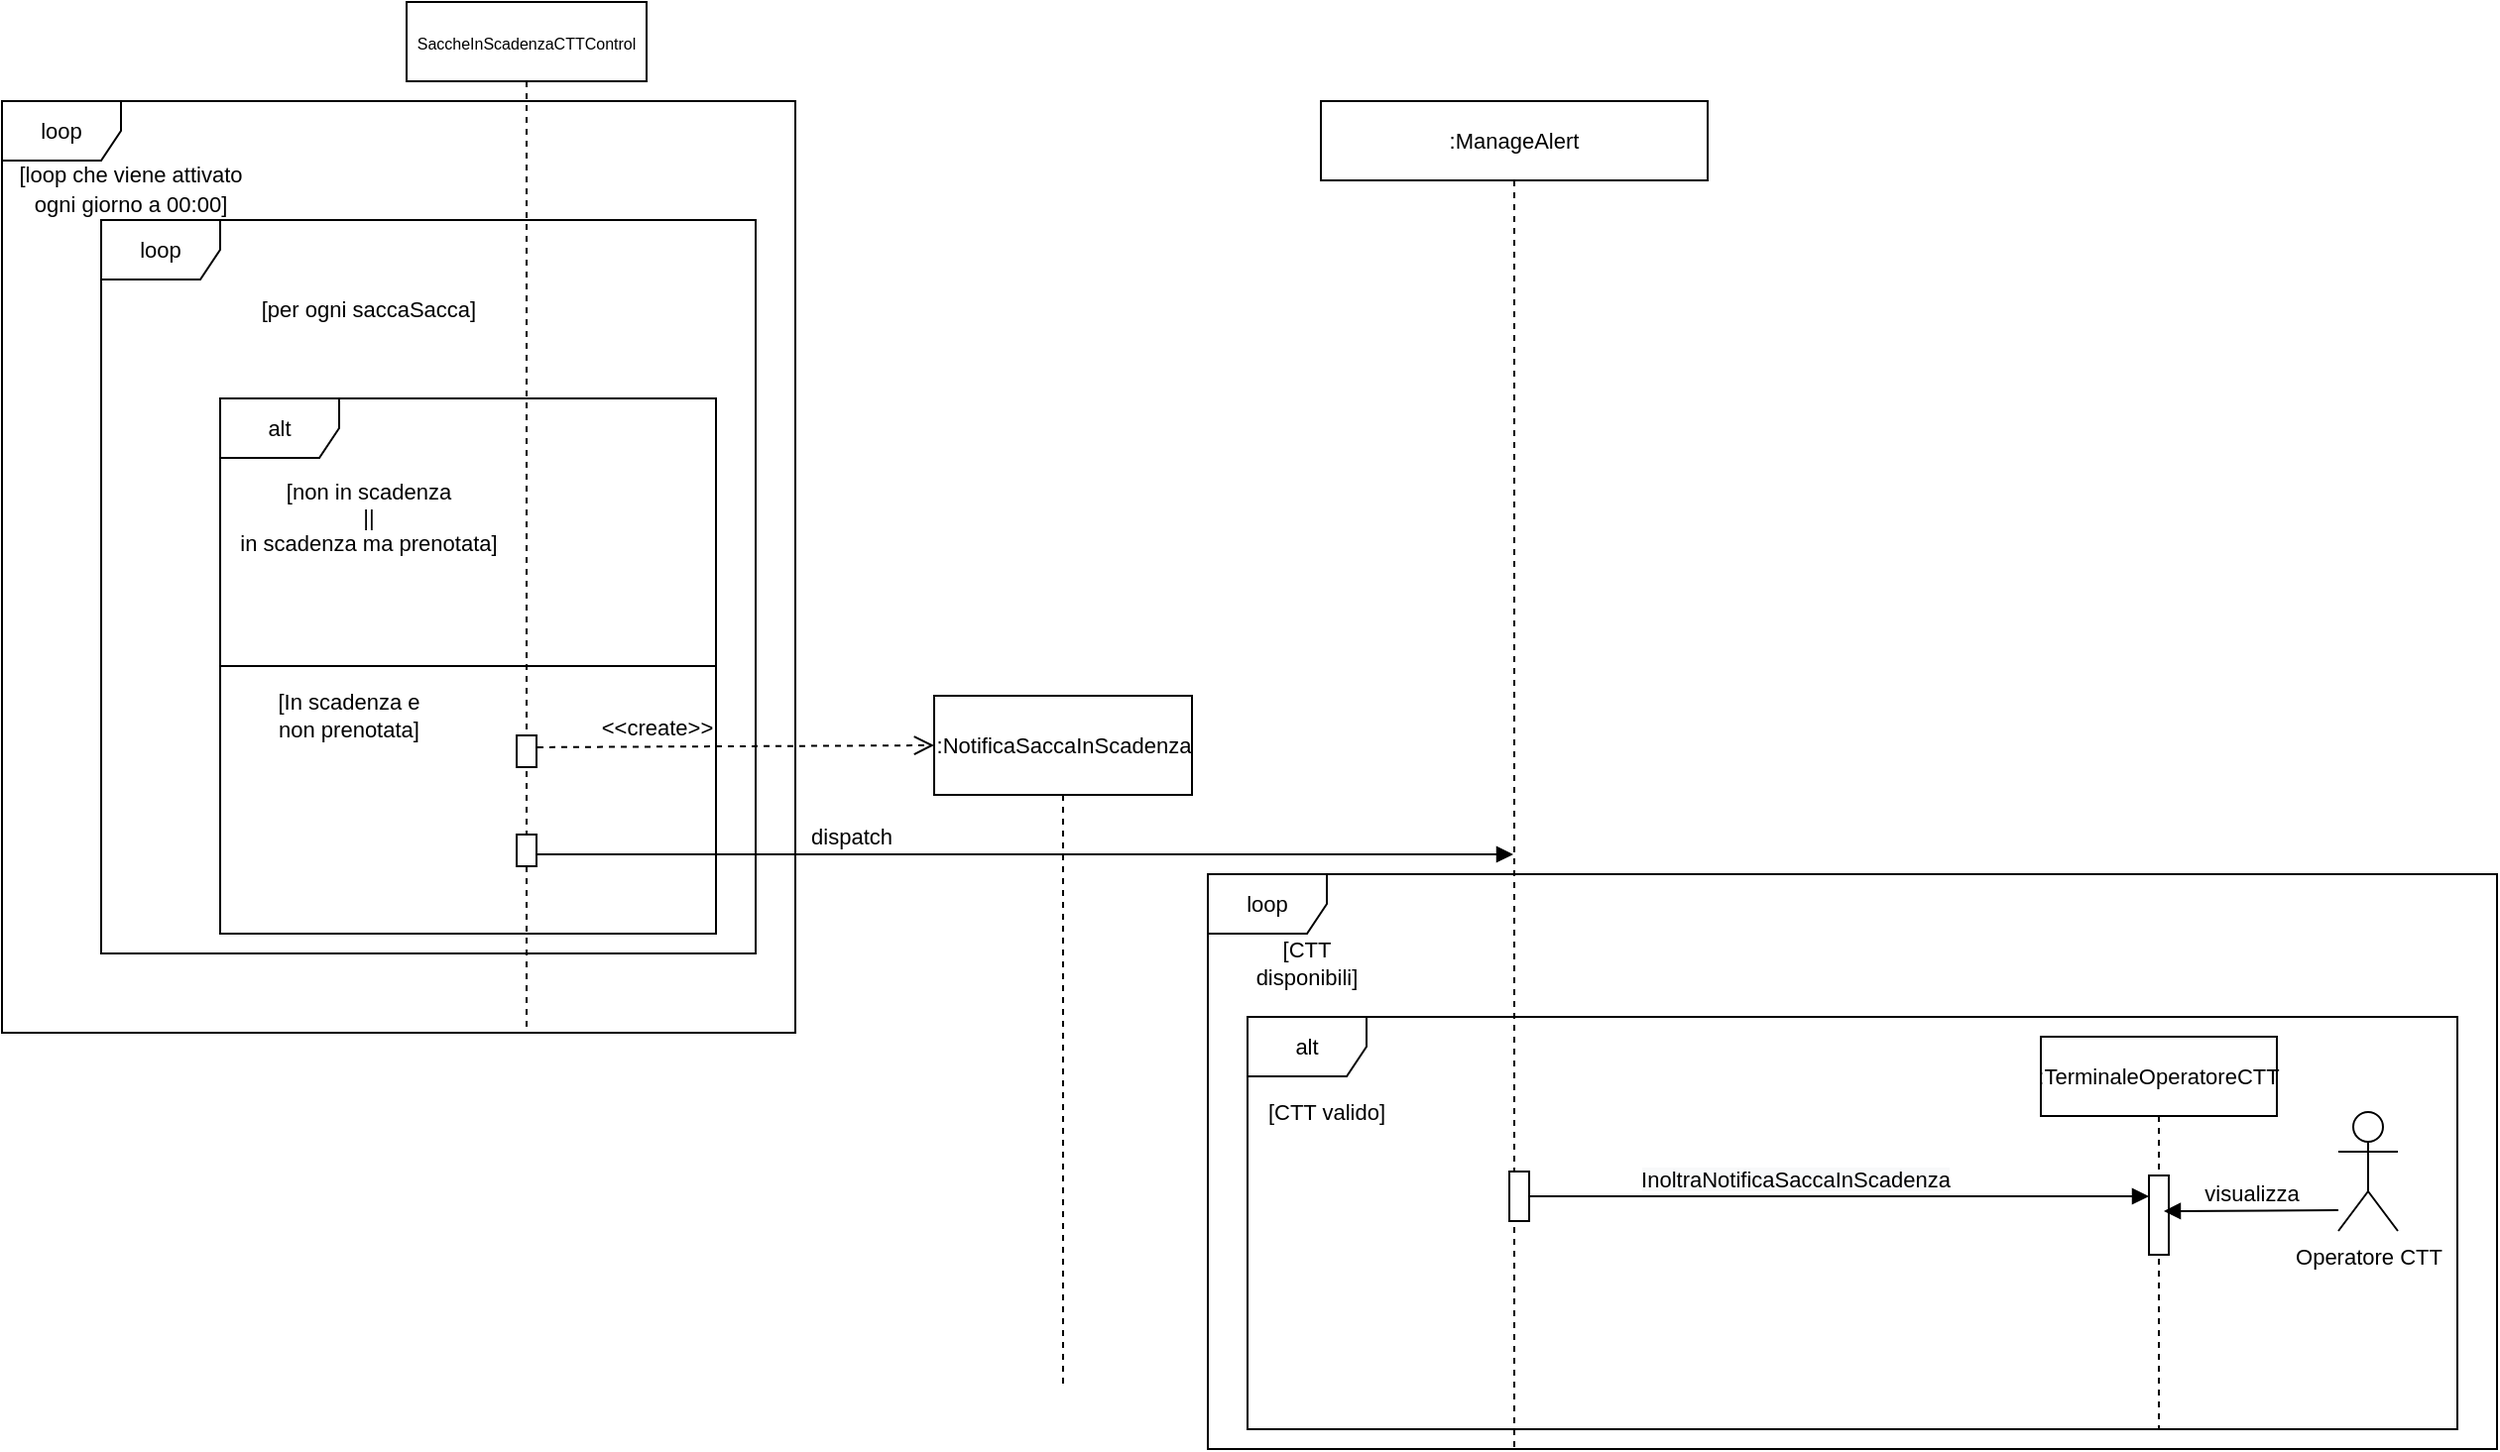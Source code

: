 <mxfile version="13.9.9" type="device"><diagram id="Vnkok-W9-Jrejv4yDqxl" name="Page-1"><mxGraphModel dx="2500" dy="967" grid="1" gridSize="10" guides="1" tooltips="1" connect="1" arrows="1" fold="1" page="1" pageScale="1" pageWidth="827" pageHeight="1169" math="0" shadow="0"><root><mxCell id="0"/><mxCell id="1" parent="0"/><mxCell id="wqaZc6tk581GsKbGcC3J-25" value="&amp;lt;&amp;lt;create&amp;gt;&amp;gt;" style="html=1;verticalAlign=bottom;endArrow=open;dashed=1;endSize=8;fontSize=11;entryX=0;entryY=0.5;entryDx=0;entryDy=0;" parent="1" target="wqaZc6tk581GsKbGcC3J-30" edge="1"><mxGeometry x="-0.359" y="1" relative="1" as="geometry"><mxPoint x="194.0" y="416" as="sourcePoint"/><mxPoint x="361" y="416" as="targetPoint"/><mxPoint as="offset"/></mxGeometry></mxCell><mxCell id="4-zokjUCsEeQYH9BpNde-11" value="dispatch" style="html=1;verticalAlign=bottom;endArrow=block;fontSize=11;" parent="1" target="wqaZc6tk581GsKbGcC3J-36" edge="1"><mxGeometry x="-0.343" width="80" relative="1" as="geometry"><mxPoint x="194" y="470.0" as="sourcePoint"/><mxPoint x="415" y="470.18" as="targetPoint"/><mxPoint as="offset"/></mxGeometry></mxCell><mxCell id="wqaZc6tk581GsKbGcC3J-46" value="loop" style="shape=umlFrame;whiteSpace=wrap;html=1;fontSize=11;" parent="1" vertex="1"><mxGeometry x="538" y="480" width="650" height="290" as="geometry"/></mxCell><mxCell id="wqaZc6tk581GsKbGcC3J-51" value="alt" style="shape=umlFrame;whiteSpace=wrap;html=1;fontSize=11;" parent="1" vertex="1"><mxGeometry x="558" y="552" width="610" height="208" as="geometry"/></mxCell><mxCell id="wqaZc6tk581GsKbGcC3J-7" value="loop" style="shape=umlFrame;whiteSpace=wrap;html=1;fontSize=11;" parent="1" vertex="1"><mxGeometry x="-20" y="150" width="330" height="370" as="geometry"/></mxCell><mxCell id="4-zokjUCsEeQYH9BpNde-3" value="loop" style="shape=umlFrame;whiteSpace=wrap;html=1;fontSize=11;" parent="1" vertex="1"><mxGeometry x="-70" y="90" width="400" height="470" as="geometry"/></mxCell><mxCell id="wqaZc6tk581GsKbGcC3J-10" value="alt" style="shape=umlFrame;whiteSpace=wrap;html=1;fontSize=11;" parent="1" vertex="1"><mxGeometry x="40" y="240" width="250" height="270" as="geometry"/></mxCell><mxCell id="4-zokjUCsEeQYH9BpNde-1" value="&lt;br&gt;&lt;font style=&quot;font-size: 8px&quot;&gt;SaccheInScadenzaCTTControl&lt;/font&gt;&lt;br&gt;&lt;span style=&quot;color: rgba(0 , 0 , 0 , 0) ; font-family: monospace ; font-size: 0px&quot;&gt;%3CmxGraphModel%3E%3Croot%3E%3CmxCell%20id%3D%220%22%2F%3E%3CmxCell%20id%3D%221%22%20parent%3D%220%22%2F%3E%3CmxCell%20id%3D%222%22%20value%3D%22%3AManageAlertControl%22%20style%3D%22shape%3DumlLifeline%3Bperimeter%3DlifelinePerimeter%3BwhiteSpace%3Dwrap%3Bhtml%3D1%3Bcontainer%3D1%3Bcollapsible%3D0%3BrecursiveResize%3D0%3BoutlineConnect%3D0%3BfontSize%3D11%3Bsize%3D40%3B%22%20vertex%3D%221%22%20parent%3D%221%22%3E%3CmxGeometry%20x%3D%22560%22%20y%3D%22118%22%20width%3D%22100%22%20height%3D%22400%22%20as%3D%22geometry%22%2F%3E%3C%2FmxCell%3E%3C%2Froot%3E%3C%2FmxGraphModel%3EA&lt;/span&gt;" style="shape=umlLifeline;perimeter=lifelinePerimeter;whiteSpace=wrap;html=1;container=1;collapsible=0;recursiveResize=0;outlineConnect=0;fontSize=11;size=40;" parent="1" vertex="1"><mxGeometry x="134" y="40" width="121" height="520" as="geometry"/></mxCell><mxCell id="vwr2DHk3F1tqh-DS-Bl0-10" value="" style="html=1;points=[];perimeter=orthogonalPerimeter;fontSize=11;" parent="4-zokjUCsEeQYH9BpNde-1" vertex="1"><mxGeometry x="55.5" y="370" width="10" height="16" as="geometry"/></mxCell><mxCell id="vwr2DHk3F1tqh-DS-Bl0-11" value="" style="html=1;points=[];perimeter=orthogonalPerimeter;fontSize=11;" parent="4-zokjUCsEeQYH9BpNde-1" vertex="1"><mxGeometry x="55.5" y="420" width="10" height="16" as="geometry"/></mxCell><mxCell id="wqaZc6tk581GsKbGcC3J-9" value="[per ogni saccaSacca]" style="text;html=1;strokeColor=none;fillColor=none;align=center;verticalAlign=middle;whiteSpace=wrap;rounded=0;fontSize=11;" parent="1" vertex="1"><mxGeometry x="50" y="180" width="130" height="30" as="geometry"/></mxCell><mxCell id="wqaZc6tk581GsKbGcC3J-17" value="[In scadenza e non prenotata]" style="text;html=1;strokeColor=none;fillColor=none;align=center;verticalAlign=middle;whiteSpace=wrap;rounded=0;fontSize=11;" parent="1" vertex="1"><mxGeometry x="60" y="390" width="90" height="20" as="geometry"/></mxCell><mxCell id="wqaZc6tk581GsKbGcC3J-18" value="[non in scadenza &lt;br&gt;||&lt;br&gt;in scadenza ma prenotata]" style="text;html=1;strokeColor=none;fillColor=none;align=center;verticalAlign=middle;whiteSpace=wrap;rounded=0;fontSize=11;" parent="1" vertex="1"><mxGeometry x="40" y="290" width="150" height="20" as="geometry"/></mxCell><mxCell id="wqaZc6tk581GsKbGcC3J-30" value=":NotificaSaccaInScadenza" style="html=1;fontSize=11;" parent="1" vertex="1"><mxGeometry x="400" y="390" width="130" height="50" as="geometry"/></mxCell><mxCell id="wqaZc6tk581GsKbGcC3J-36" value=":ManageAlert" style="shape=umlLifeline;perimeter=lifelinePerimeter;whiteSpace=wrap;html=1;container=1;collapsible=0;recursiveResize=0;outlineConnect=0;fontSize=11;size=40;" parent="1" vertex="1"><mxGeometry x="595" y="90" width="195" height="680" as="geometry"/></mxCell><mxCell id="vwr2DHk3F1tqh-DS-Bl0-6" value="" style="html=1;points=[];perimeter=orthogonalPerimeter;fontSize=11;" parent="wqaZc6tk581GsKbGcC3J-36" vertex="1"><mxGeometry x="95" y="540" width="10" height="25" as="geometry"/></mxCell><mxCell id="wqaZc6tk581GsKbGcC3J-48" value="[CTT disponibili]" style="text;html=1;strokeColor=none;fillColor=none;align=center;verticalAlign=middle;whiteSpace=wrap;rounded=0;fontSize=11;" parent="1" vertex="1"><mxGeometry x="548" y="510" width="80" height="30" as="geometry"/></mxCell><mxCell id="wqaZc6tk581GsKbGcC3J-52" value="[CTT valido]" style="text;html=1;strokeColor=none;fillColor=none;align=center;verticalAlign=middle;whiteSpace=wrap;rounded=0;fontSize=11;" parent="1" vertex="1"><mxGeometry x="558" y="585" width="80" height="30" as="geometry"/></mxCell><mxCell id="wqaZc6tk581GsKbGcC3J-55" value="&lt;span style=&quot;background-color: rgb(248 , 249 , 250)&quot;&gt;InoltraNotificaSaccaInScadenza&lt;/span&gt;" style="html=1;verticalAlign=bottom;endArrow=block;fontSize=11;" parent="1" source="vwr2DHk3F1tqh-DS-Bl0-6" target="wqaZc6tk581GsKbGcC3J-63" edge="1"><mxGeometry x="-0.143" width="80" relative="1" as="geometry"><mxPoint x="762" y="632" as="sourcePoint"/><mxPoint x="898" y="660" as="targetPoint"/><mxPoint as="offset"/></mxGeometry></mxCell><mxCell id="wqaZc6tk581GsKbGcC3J-60" value=":TerminaleOperatoreCTT" style="shape=umlLifeline;perimeter=lifelinePerimeter;whiteSpace=wrap;html=1;container=1;collapsible=0;recursiveResize=0;outlineConnect=0;fontSize=11;" parent="1" vertex="1"><mxGeometry x="958" y="562" width="119" height="198" as="geometry"/></mxCell><mxCell id="wqaZc6tk581GsKbGcC3J-63" value="" style="html=1;points=[];perimeter=orthogonalPerimeter;fontSize=11;" parent="wqaZc6tk581GsKbGcC3J-60" vertex="1"><mxGeometry x="54.5" y="70" width="10" height="40" as="geometry"/></mxCell><mxCell id="wqaZc6tk581GsKbGcC3J-61" value="visualizza" style="html=1;verticalAlign=bottom;endArrow=block;fontSize=11;" parent="1" edge="1"><mxGeometry width="80" relative="1" as="geometry"><mxPoint x="1108" y="649.5" as="sourcePoint"/><mxPoint x="1020" y="650" as="targetPoint"/></mxGeometry></mxCell><mxCell id="wqaZc6tk581GsKbGcC3J-62" value="Operatore CTT" style="shape=umlActor;verticalLabelPosition=bottom;verticalAlign=top;html=1;fontSize=11;" parent="1" vertex="1"><mxGeometry x="1108" y="600" width="30" height="60" as="geometry"/></mxCell><mxCell id="vwr2DHk3F1tqh-DS-Bl0-1" value="&lt;font style=&quot;font-size: 11px&quot;&gt;[loop che viene attivato ogni giorno a 00:00]&lt;/font&gt;" style="text;html=1;strokeColor=none;fillColor=none;align=center;verticalAlign=middle;whiteSpace=wrap;rounded=0;" parent="1" vertex="1"><mxGeometry x="-70" y="124" width="130" height="20" as="geometry"/></mxCell><mxCell id="wqaZc6tk581GsKbGcC3J-16" value="" style="line;strokeWidth=1;fillColor=none;align=left;verticalAlign=middle;spacingTop=-1;spacingLeft=3;spacingRight=3;rotatable=0;labelPosition=right;points=[];portConstraint=eastwest;fontSize=11;" parent="1" vertex="1"><mxGeometry x="40" y="371" width="250" height="8" as="geometry"/></mxCell><mxCell id="vwr2DHk3F1tqh-DS-Bl0-5" value="" style="endArrow=none;dashed=1;html=1;exitX=0.5;exitY=1;exitDx=0;exitDy=0;" parent="1" source="wqaZc6tk581GsKbGcC3J-30" edge="1"><mxGeometry width="50" height="50" relative="1" as="geometry"><mxPoint x="420" y="370" as="sourcePoint"/><mxPoint x="465" y="740" as="targetPoint"/></mxGeometry></mxCell></root></mxGraphModel></diagram></mxfile>
